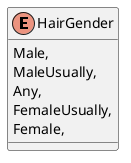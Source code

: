 @startuml
enum HairGender {
    Male,
    MaleUsually,
    Any,
    FemaleUsually,
    Female,
}
@enduml
